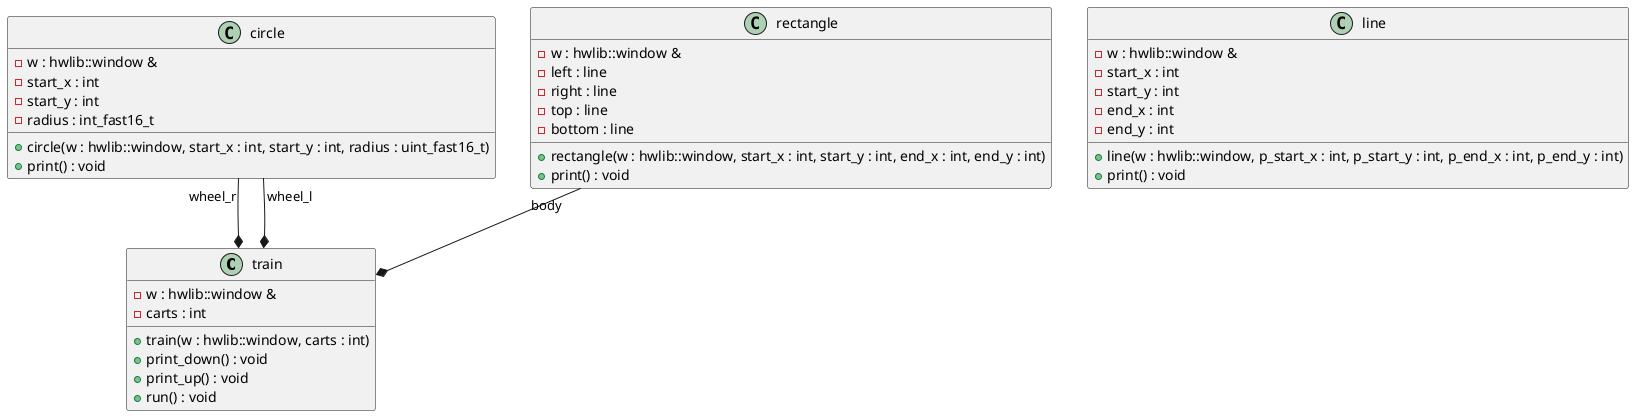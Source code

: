 @startuml

class train {
    - w : hwlib::window &
    - carts : int
    + train(w : hwlib::window, carts : int)
    + print_down() : void
    + print_up() : void
    + run() : void

}

class line {
    - w : hwlib::window &
    - start_x : int
    - start_y : int
    - end_x : int
    - end_y : int
    + line(w : hwlib::window, p_start_x : int, p_start_y : int, p_end_x : int, p_end_y : int) 
    + print() : void
}

class circle {
    - w : hwlib::window &
    - start_x : int
    - start_y : int
    - radius : int_fast16_t
    + circle(w : hwlib::window, start_x : int, start_y : int, radius : uint_fast16_t)
    + print() : void
}

class rectangle {
    - w : hwlib::window &
    - left : line
    - right : line
    - top : line
    - bottom : line
    + rectangle(w : hwlib::window, start_x : int, start_y : int, end_x : int, end_y : int) 
    + print() : void
}

rectangle "body"--* train
circle "wheel_r"--* train 
circle "wheel_l"--* train

@enduml